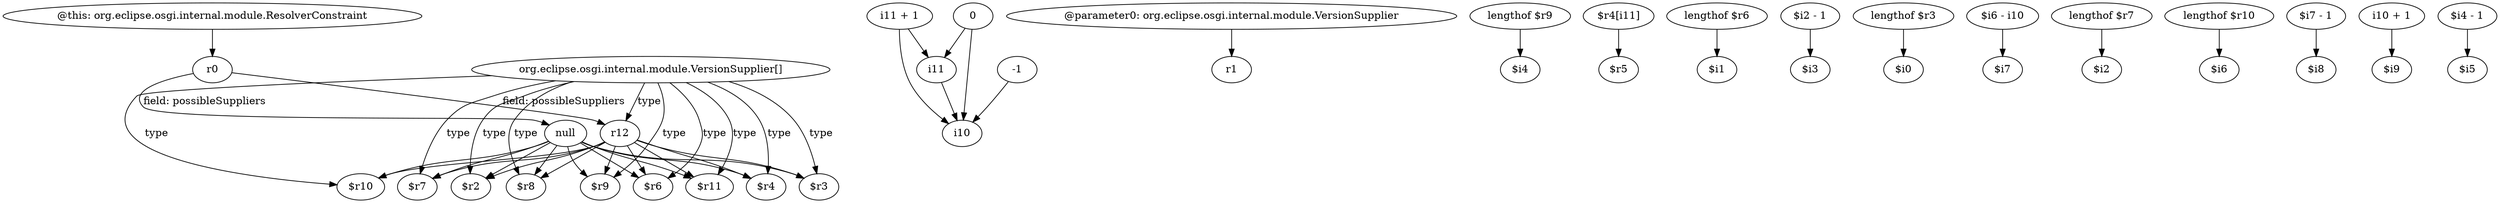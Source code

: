 digraph g {
0[label="r12"]
1[label="$r11"]
0->1[label=""]
2[label="i11 + 1"]
3[label="i11"]
2->3[label=""]
4[label="r0"]
4->0[label="field: possibleSuppliers"]
5[label="$r3"]
0->5[label=""]
6[label="null"]
7[label="$r7"]
6->7[label=""]
8[label="$r6"]
0->8[label=""]
9[label="$r2"]
6->9[label=""]
10[label="org.eclipse.osgi.internal.module.VersionSupplier[]"]
10->9[label="type"]
11[label="@parameter0: org.eclipse.osgi.internal.module.VersionSupplier"]
12[label="r1"]
11->12[label=""]
10->7[label="type"]
10->0[label="type"]
13[label="$r9"]
6->13[label=""]
14[label="$r4"]
10->14[label="type"]
6->8[label=""]
6->14[label=""]
15[label="$r8"]
0->15[label=""]
16[label="lengthof $r9"]
17[label="$i4"]
16->17[label=""]
0->13[label=""]
18[label="$r10"]
6->18[label=""]
19[label="$r4[i11]"]
20[label="$r5"]
19->20[label=""]
6->15[label=""]
21[label="lengthof $r6"]
22[label="$i1"]
21->22[label=""]
23[label="$i2 - 1"]
24[label="$i3"]
23->24[label=""]
10->15[label="type"]
25[label="lengthof $r3"]
26[label="$i0"]
25->26[label=""]
27[label="@this: org.eclipse.osgi.internal.module.ResolverConstraint"]
27->4[label=""]
0->14[label=""]
28[label="$i6 - i10"]
29[label="$i7"]
28->29[label=""]
6->5[label=""]
0->7[label=""]
30[label="lengthof $r7"]
31[label="$i2"]
30->31[label=""]
0->18[label=""]
10->1[label="type"]
10->18[label="type"]
32[label="0"]
33[label="i10"]
32->33[label=""]
34[label="lengthof $r10"]
35[label="$i6"]
34->35[label=""]
36[label="-1"]
36->33[label=""]
0->9[label=""]
37[label="$i7 - 1"]
38[label="$i8"]
37->38[label=""]
2->33[label=""]
10->8[label="type"]
32->3[label=""]
10->5[label="type"]
39[label="i10 + 1"]
40[label="$i9"]
39->40[label=""]
3->33[label=""]
4->6[label="field: possibleSuppliers"]
6->1[label=""]
41[label="$i4 - 1"]
42[label="$i5"]
41->42[label=""]
10->13[label="type"]
}